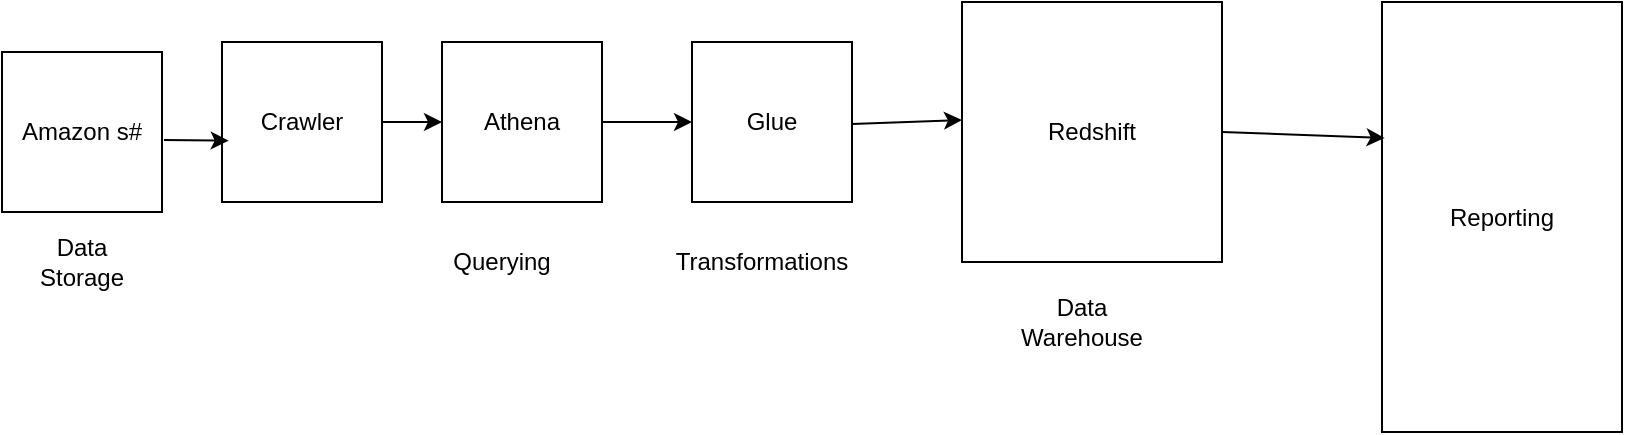 <mxfile version="24.8.4">
  <diagram name="Page-1" id="8BGvda6WYjKzkHXUAWqI">
    <mxGraphModel dx="1018" dy="661" grid="1" gridSize="10" guides="1" tooltips="1" connect="1" arrows="1" fold="1" page="1" pageScale="1" pageWidth="850" pageHeight="1100" math="0" shadow="0">
      <root>
        <mxCell id="0" />
        <mxCell id="1" parent="0" />
        <mxCell id="HxyWlKetLHHRVwEYIIes-1" value="Amazon s#" style="whiteSpace=wrap;html=1;aspect=fixed;" vertex="1" parent="1">
          <mxGeometry y="240" width="80" height="80" as="geometry" />
        </mxCell>
        <mxCell id="HxyWlKetLHHRVwEYIIes-14" value="" style="edgeStyle=orthogonalEdgeStyle;rounded=0;orthogonalLoop=1;jettySize=auto;html=1;" edge="1" parent="1" source="HxyWlKetLHHRVwEYIIes-2" target="HxyWlKetLHHRVwEYIIes-3">
          <mxGeometry relative="1" as="geometry" />
        </mxCell>
        <mxCell id="HxyWlKetLHHRVwEYIIes-2" value="Crawler" style="whiteSpace=wrap;html=1;aspect=fixed;" vertex="1" parent="1">
          <mxGeometry x="110" y="235" width="80" height="80" as="geometry" />
        </mxCell>
        <mxCell id="HxyWlKetLHHRVwEYIIes-3" value="Athena" style="whiteSpace=wrap;html=1;aspect=fixed;" vertex="1" parent="1">
          <mxGeometry x="220" y="235" width="80" height="80" as="geometry" />
        </mxCell>
        <mxCell id="HxyWlKetLHHRVwEYIIes-4" value="Glue" style="whiteSpace=wrap;html=1;aspect=fixed;" vertex="1" parent="1">
          <mxGeometry x="345" y="235" width="80" height="80" as="geometry" />
        </mxCell>
        <mxCell id="HxyWlKetLHHRVwEYIIes-6" value="Data Storage" style="text;html=1;align=center;verticalAlign=middle;whiteSpace=wrap;rounded=0;" vertex="1" parent="1">
          <mxGeometry x="10" y="330" width="60" height="30" as="geometry" />
        </mxCell>
        <mxCell id="HxyWlKetLHHRVwEYIIes-7" value="Querying" style="text;html=1;align=center;verticalAlign=middle;whiteSpace=wrap;rounded=0;" vertex="1" parent="1">
          <mxGeometry x="220" y="330" width="60" height="30" as="geometry" />
        </mxCell>
        <mxCell id="HxyWlKetLHHRVwEYIIes-8" value="Transformations" style="text;html=1;align=center;verticalAlign=middle;whiteSpace=wrap;rounded=0;" vertex="1" parent="1">
          <mxGeometry x="345" y="330" width="70" height="30" as="geometry" />
        </mxCell>
        <mxCell id="HxyWlKetLHHRVwEYIIes-9" value="Redshift" style="whiteSpace=wrap;html=1;aspect=fixed;" vertex="1" parent="1">
          <mxGeometry x="480" y="215" width="130" height="130" as="geometry" />
        </mxCell>
        <mxCell id="HxyWlKetLHHRVwEYIIes-10" value="Data Warehouse" style="text;html=1;align=center;verticalAlign=middle;whiteSpace=wrap;rounded=0;" vertex="1" parent="1">
          <mxGeometry x="510" y="360" width="60" height="30" as="geometry" />
        </mxCell>
        <mxCell id="HxyWlKetLHHRVwEYIIes-11" value="Reporting" style="rounded=0;whiteSpace=wrap;html=1;" vertex="1" parent="1">
          <mxGeometry x="690" y="215" width="120" height="215" as="geometry" />
        </mxCell>
        <mxCell id="HxyWlKetLHHRVwEYIIes-13" value="" style="endArrow=classic;html=1;rounded=0;entryX=0.042;entryY=0.617;entryDx=0;entryDy=0;entryPerimeter=0;" edge="1" parent="1" target="HxyWlKetLHHRVwEYIIes-2">
          <mxGeometry width="50" height="50" relative="1" as="geometry">
            <mxPoint x="81" y="284" as="sourcePoint" />
            <mxPoint x="110" y="294" as="targetPoint" />
            <Array as="points" />
          </mxGeometry>
        </mxCell>
        <mxCell id="HxyWlKetLHHRVwEYIIes-16" value="" style="endArrow=classic;html=1;rounded=0;entryX=0;entryY=0.5;entryDx=0;entryDy=0;exitX=1;exitY=0.5;exitDx=0;exitDy=0;" edge="1" parent="1" source="HxyWlKetLHHRVwEYIIes-3" target="HxyWlKetLHHRVwEYIIes-4">
          <mxGeometry width="50" height="50" relative="1" as="geometry">
            <mxPoint x="91" y="294" as="sourcePoint" />
            <mxPoint x="123" y="294" as="targetPoint" />
            <Array as="points" />
          </mxGeometry>
        </mxCell>
        <mxCell id="HxyWlKetLHHRVwEYIIes-17" value="" style="endArrow=classic;html=1;rounded=0;entryX=0;entryY=0.446;entryDx=0;entryDy=0;exitX=1;exitY=0.5;exitDx=0;exitDy=0;entryPerimeter=0;" edge="1" parent="1">
          <mxGeometry width="50" height="50" relative="1" as="geometry">
            <mxPoint x="425" y="276" as="sourcePoint" />
            <mxPoint x="480" y="273.98" as="targetPoint" />
            <Array as="points" />
          </mxGeometry>
        </mxCell>
        <mxCell id="HxyWlKetLHHRVwEYIIes-18" value="" style="endArrow=classic;html=1;rounded=0;entryX=0.011;entryY=0.316;entryDx=0;entryDy=0;entryPerimeter=0;exitX=1;exitY=0.5;exitDx=0;exitDy=0;" edge="1" parent="1" source="HxyWlKetLHHRVwEYIIes-9" target="HxyWlKetLHHRVwEYIIes-11">
          <mxGeometry width="50" height="50" relative="1" as="geometry">
            <mxPoint x="111" y="314" as="sourcePoint" />
            <mxPoint x="143" y="314" as="targetPoint" />
            <Array as="points" />
          </mxGeometry>
        </mxCell>
      </root>
    </mxGraphModel>
  </diagram>
</mxfile>
